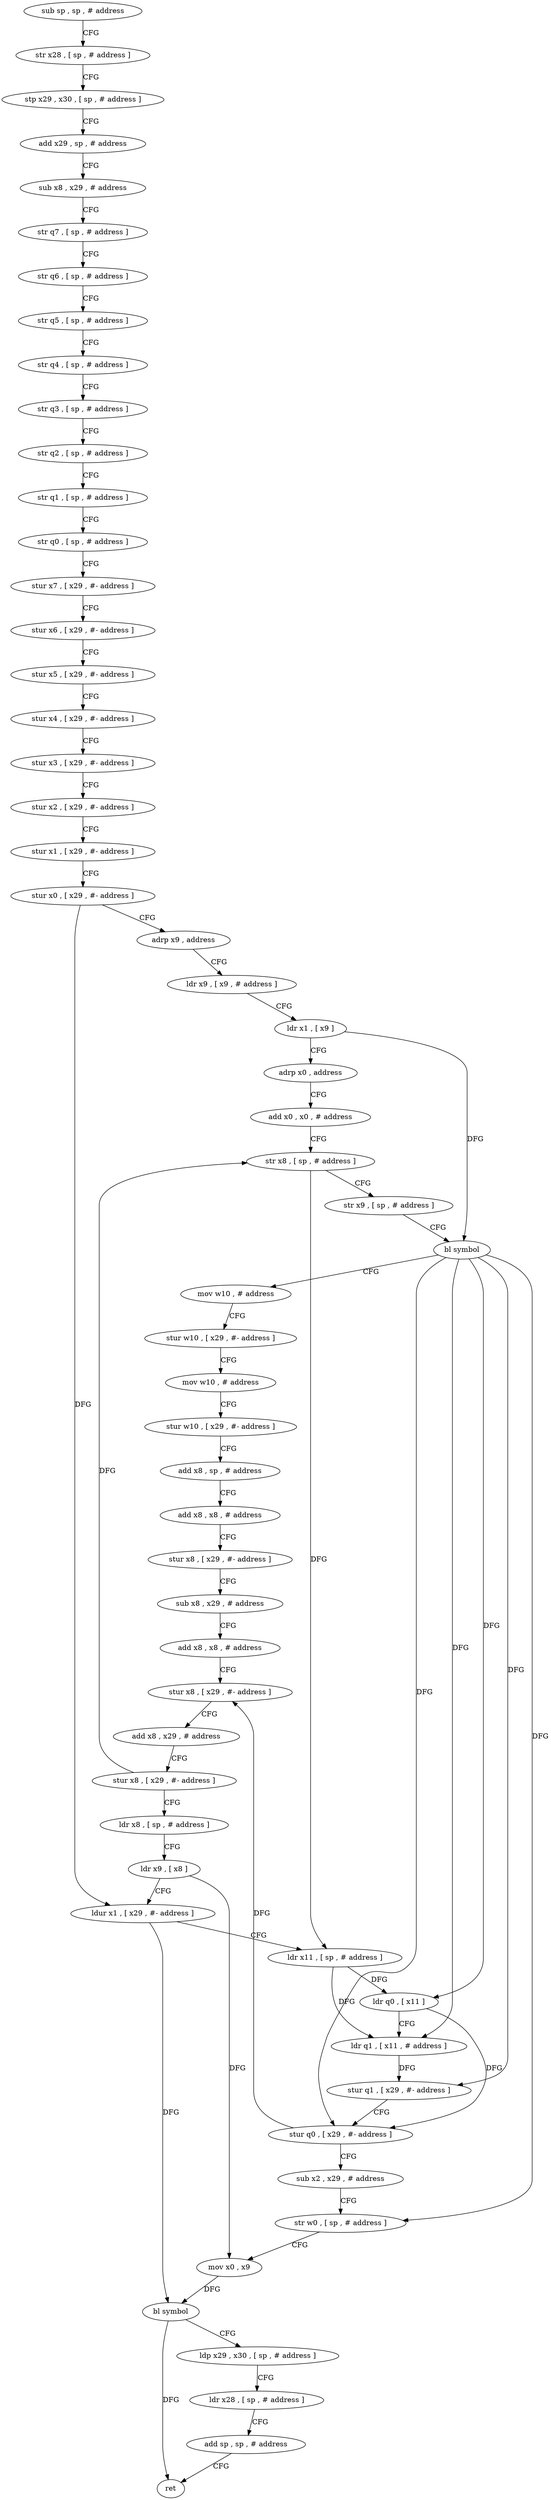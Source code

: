 digraph "func" {
"308380" [label = "sub sp , sp , # address" ]
"308384" [label = "str x28 , [ sp , # address ]" ]
"308388" [label = "stp x29 , x30 , [ sp , # address ]" ]
"308392" [label = "add x29 , sp , # address" ]
"308396" [label = "sub x8 , x29 , # address" ]
"308400" [label = "str q7 , [ sp , # address ]" ]
"308404" [label = "str q6 , [ sp , # address ]" ]
"308408" [label = "str q5 , [ sp , # address ]" ]
"308412" [label = "str q4 , [ sp , # address ]" ]
"308416" [label = "str q3 , [ sp , # address ]" ]
"308420" [label = "str q2 , [ sp , # address ]" ]
"308424" [label = "str q1 , [ sp , # address ]" ]
"308428" [label = "str q0 , [ sp , # address ]" ]
"308432" [label = "stur x7 , [ x29 , #- address ]" ]
"308436" [label = "stur x6 , [ x29 , #- address ]" ]
"308440" [label = "stur x5 , [ x29 , #- address ]" ]
"308444" [label = "stur x4 , [ x29 , #- address ]" ]
"308448" [label = "stur x3 , [ x29 , #- address ]" ]
"308452" [label = "stur x2 , [ x29 , #- address ]" ]
"308456" [label = "stur x1 , [ x29 , #- address ]" ]
"308460" [label = "stur x0 , [ x29 , #- address ]" ]
"308464" [label = "adrp x9 , address" ]
"308468" [label = "ldr x9 , [ x9 , # address ]" ]
"308472" [label = "ldr x1 , [ x9 ]" ]
"308476" [label = "adrp x0 , address" ]
"308480" [label = "add x0 , x0 , # address" ]
"308484" [label = "str x8 , [ sp , # address ]" ]
"308488" [label = "str x9 , [ sp , # address ]" ]
"308492" [label = "bl symbol" ]
"308496" [label = "mov w10 , # address" ]
"308500" [label = "stur w10 , [ x29 , #- address ]" ]
"308504" [label = "mov w10 , # address" ]
"308508" [label = "stur w10 , [ x29 , #- address ]" ]
"308512" [label = "add x8 , sp , # address" ]
"308516" [label = "add x8 , x8 , # address" ]
"308520" [label = "stur x8 , [ x29 , #- address ]" ]
"308524" [label = "sub x8 , x29 , # address" ]
"308528" [label = "add x8 , x8 , # address" ]
"308532" [label = "stur x8 , [ x29 , #- address ]" ]
"308536" [label = "add x8 , x29 , # address" ]
"308540" [label = "stur x8 , [ x29 , #- address ]" ]
"308544" [label = "ldr x8 , [ sp , # address ]" ]
"308548" [label = "ldr x9 , [ x8 ]" ]
"308552" [label = "ldur x1 , [ x29 , #- address ]" ]
"308556" [label = "ldr x11 , [ sp , # address ]" ]
"308560" [label = "ldr q0 , [ x11 ]" ]
"308564" [label = "ldr q1 , [ x11 , # address ]" ]
"308568" [label = "stur q1 , [ x29 , #- address ]" ]
"308572" [label = "stur q0 , [ x29 , #- address ]" ]
"308576" [label = "sub x2 , x29 , # address" ]
"308580" [label = "str w0 , [ sp , # address ]" ]
"308584" [label = "mov x0 , x9" ]
"308588" [label = "bl symbol" ]
"308592" [label = "ldp x29 , x30 , [ sp , # address ]" ]
"308596" [label = "ldr x28 , [ sp , # address ]" ]
"308600" [label = "add sp , sp , # address" ]
"308604" [label = "ret" ]
"308380" -> "308384" [ label = "CFG" ]
"308384" -> "308388" [ label = "CFG" ]
"308388" -> "308392" [ label = "CFG" ]
"308392" -> "308396" [ label = "CFG" ]
"308396" -> "308400" [ label = "CFG" ]
"308400" -> "308404" [ label = "CFG" ]
"308404" -> "308408" [ label = "CFG" ]
"308408" -> "308412" [ label = "CFG" ]
"308412" -> "308416" [ label = "CFG" ]
"308416" -> "308420" [ label = "CFG" ]
"308420" -> "308424" [ label = "CFG" ]
"308424" -> "308428" [ label = "CFG" ]
"308428" -> "308432" [ label = "CFG" ]
"308432" -> "308436" [ label = "CFG" ]
"308436" -> "308440" [ label = "CFG" ]
"308440" -> "308444" [ label = "CFG" ]
"308444" -> "308448" [ label = "CFG" ]
"308448" -> "308452" [ label = "CFG" ]
"308452" -> "308456" [ label = "CFG" ]
"308456" -> "308460" [ label = "CFG" ]
"308460" -> "308464" [ label = "CFG" ]
"308460" -> "308552" [ label = "DFG" ]
"308464" -> "308468" [ label = "CFG" ]
"308468" -> "308472" [ label = "CFG" ]
"308472" -> "308476" [ label = "CFG" ]
"308472" -> "308492" [ label = "DFG" ]
"308476" -> "308480" [ label = "CFG" ]
"308480" -> "308484" [ label = "CFG" ]
"308484" -> "308488" [ label = "CFG" ]
"308484" -> "308556" [ label = "DFG" ]
"308488" -> "308492" [ label = "CFG" ]
"308492" -> "308496" [ label = "CFG" ]
"308492" -> "308580" [ label = "DFG" ]
"308492" -> "308560" [ label = "DFG" ]
"308492" -> "308572" [ label = "DFG" ]
"308492" -> "308564" [ label = "DFG" ]
"308492" -> "308568" [ label = "DFG" ]
"308496" -> "308500" [ label = "CFG" ]
"308500" -> "308504" [ label = "CFG" ]
"308504" -> "308508" [ label = "CFG" ]
"308508" -> "308512" [ label = "CFG" ]
"308512" -> "308516" [ label = "CFG" ]
"308516" -> "308520" [ label = "CFG" ]
"308520" -> "308524" [ label = "CFG" ]
"308524" -> "308528" [ label = "CFG" ]
"308528" -> "308532" [ label = "CFG" ]
"308532" -> "308536" [ label = "CFG" ]
"308536" -> "308540" [ label = "CFG" ]
"308540" -> "308544" [ label = "CFG" ]
"308540" -> "308484" [ label = "DFG" ]
"308544" -> "308548" [ label = "CFG" ]
"308548" -> "308552" [ label = "CFG" ]
"308548" -> "308584" [ label = "DFG" ]
"308552" -> "308556" [ label = "CFG" ]
"308552" -> "308588" [ label = "DFG" ]
"308556" -> "308560" [ label = "DFG" ]
"308556" -> "308564" [ label = "DFG" ]
"308560" -> "308564" [ label = "CFG" ]
"308560" -> "308572" [ label = "DFG" ]
"308564" -> "308568" [ label = "DFG" ]
"308568" -> "308572" [ label = "CFG" ]
"308572" -> "308576" [ label = "CFG" ]
"308572" -> "308532" [ label = "DFG" ]
"308576" -> "308580" [ label = "CFG" ]
"308580" -> "308584" [ label = "CFG" ]
"308584" -> "308588" [ label = "DFG" ]
"308588" -> "308592" [ label = "CFG" ]
"308588" -> "308604" [ label = "DFG" ]
"308592" -> "308596" [ label = "CFG" ]
"308596" -> "308600" [ label = "CFG" ]
"308600" -> "308604" [ label = "CFG" ]
}
